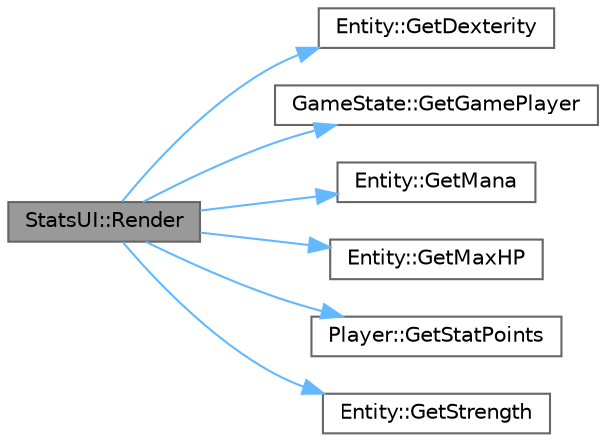 digraph "StatsUI::Render"
{
 // LATEX_PDF_SIZE
  bgcolor="transparent";
  edge [fontname=Helvetica,fontsize=10,labelfontname=Helvetica,labelfontsize=10];
  node [fontname=Helvetica,fontsize=10,shape=box,height=0.2,width=0.4];
  rankdir="LR";
  Node1 [id="Node000001",label="StatsUI::Render",height=0.2,width=0.4,color="gray40", fillcolor="grey60", style="filled", fontcolor="black",tooltip="Renders the statistics on the screen."];
  Node1 -> Node2 [id="edge7_Node000001_Node000002",color="steelblue1",style="solid",tooltip=" "];
  Node2 [id="Node000002",label="Entity::GetDexterity",height=0.2,width=0.4,color="grey40", fillcolor="white", style="filled",URL="$class_entity.html#aa486631fec98d5ce6e167c291fe0cc9c",tooltip="Gets the dexterity attribute of the entity."];
  Node1 -> Node3 [id="edge8_Node000001_Node000003",color="steelblue1",style="solid",tooltip=" "];
  Node3 [id="Node000003",label="GameState::GetGamePlayer",height=0.2,width=0.4,color="grey40", fillcolor="white", style="filled",URL="$class_game_state.html#ae9cbe002761ccccece4ff619af1aea05",tooltip=" "];
  Node1 -> Node4 [id="edge9_Node000001_Node000004",color="steelblue1",style="solid",tooltip=" "];
  Node4 [id="Node000004",label="Entity::GetMana",height=0.2,width=0.4,color="grey40", fillcolor="white", style="filled",URL="$class_entity.html#a97778852dc4b0b437f51e6a8384d6ee9",tooltip="Gets the mana attribute of the entity."];
  Node1 -> Node5 [id="edge10_Node000001_Node000005",color="steelblue1",style="solid",tooltip=" "];
  Node5 [id="Node000005",label="Entity::GetMaxHP",height=0.2,width=0.4,color="grey40", fillcolor="white", style="filled",URL="$class_entity.html#a744ee8b7de25a13cf950d29ff5099484",tooltip="Gets the maximum health points attribute of the entity."];
  Node1 -> Node6 [id="edge11_Node000001_Node000006",color="steelblue1",style="solid",tooltip=" "];
  Node6 [id="Node000006",label="Player::GetStatPoints",height=0.2,width=0.4,color="grey40", fillcolor="white", style="filled",URL="$class_player.html#a444dfb7602d387020e5db9dbd82adf78",tooltip="Gets the number of stat points the player has."];
  Node1 -> Node7 [id="edge12_Node000001_Node000007",color="steelblue1",style="solid",tooltip=" "];
  Node7 [id="Node000007",label="Entity::GetStrength",height=0.2,width=0.4,color="grey40", fillcolor="white", style="filled",URL="$class_entity.html#ae8d382c156fbc9d7aeb746f47373b655",tooltip="Gets the strength attribute of the entity."];
}
